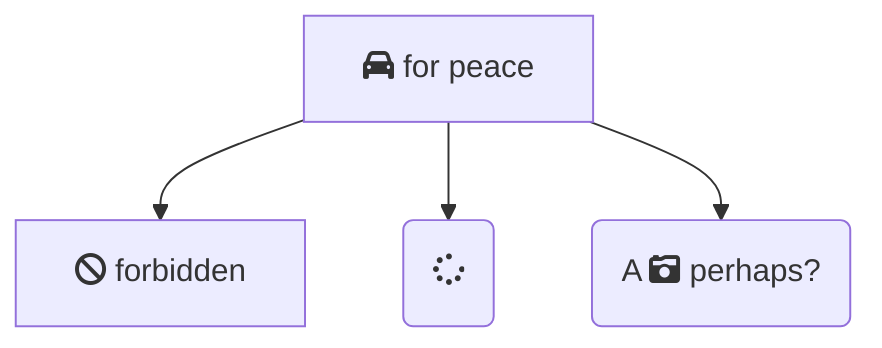 graph TD
    B["fa:fa-car for peace"]
    B-->C[fa:fa-ban forbidden]
    B-->D(fa:fa-spinner);
    B-->E(A fa:fa-camera-retro perhaps?);
